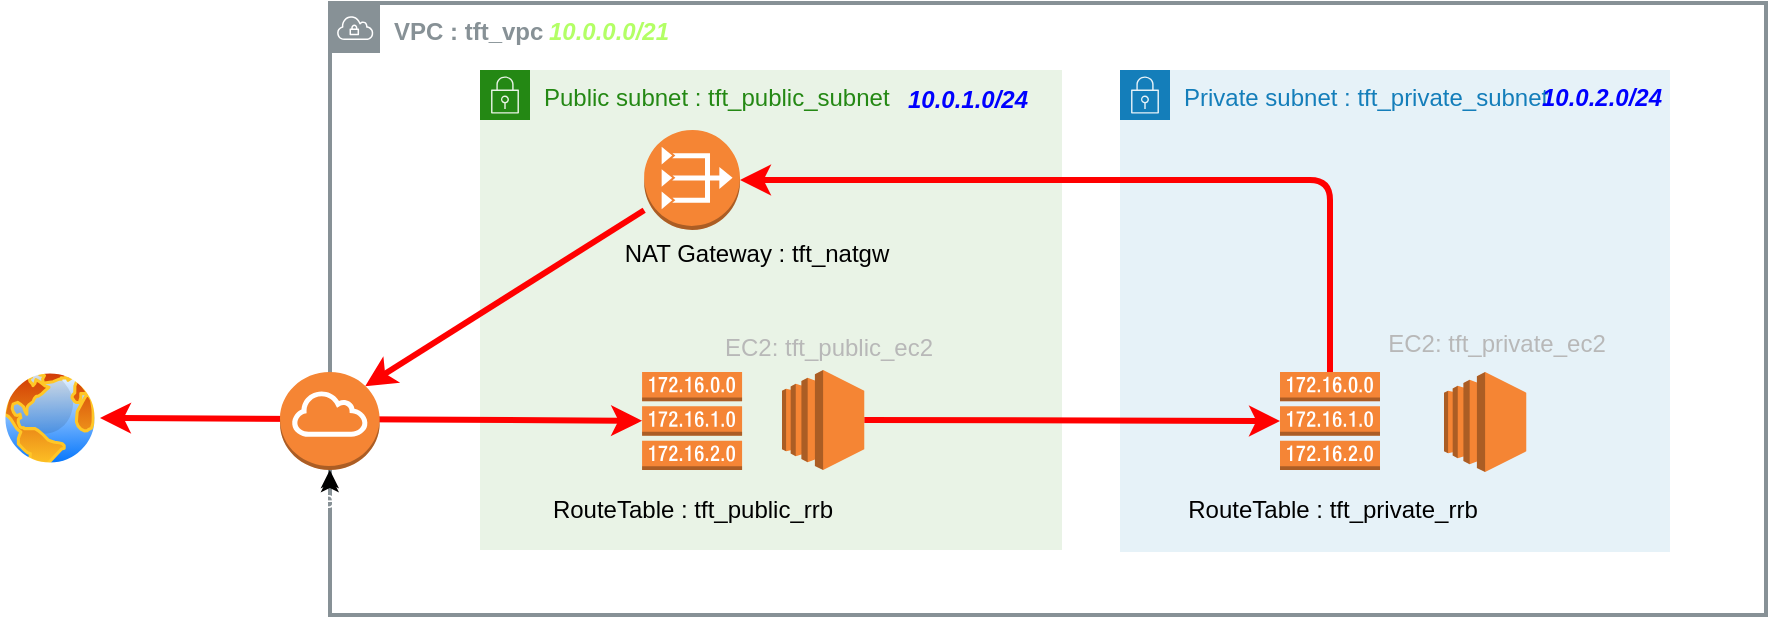 <mxfile>
    <diagram id="El6okW_Y93sLcsTbzPYq" name="ページ1">
        <mxGraphModel dx="1314" dy="436" grid="0" gridSize="10" guides="1" tooltips="1" connect="1" arrows="1" fold="1" page="0" pageScale="1" pageWidth="827" pageHeight="1169" math="0" shadow="0">
            <root>
                <mxCell id="0"/>
                <mxCell id="1" parent="0"/>
                <mxCell id="43" value="&lt;font&gt;EC2: cftPublicEc2&lt;/font&gt;" style="text;html=1;align=center;verticalAlign=middle;resizable=0;points=[];autosize=1;strokeColor=none;fillColor=none;fontColor=#B8B8B8;" parent="1" vertex="1">
                    <mxGeometry x="247" y="216" width="114" height="26" as="geometry"/>
                </mxCell>
                <mxCell id="45" value="" style="aspect=fixed;perimeter=ellipsePerimeter;html=1;align=center;shadow=0;dashed=0;spacingTop=3;image;image=img/lib/active_directory/internet_globe.svg;fontColor=#B8B8B8;" parent="1" vertex="1">
                    <mxGeometry x="-120" y="229" width="50" height="50" as="geometry"/>
                </mxCell>
                <mxCell id="47" value="&lt;i&gt;&lt;b&gt;&lt;font color=&quot;#b3ff66&quot;&gt;10.0.0.0/21&lt;/font&gt;&lt;/b&gt;&lt;/i&gt;" style="text;html=1;align=center;verticalAlign=middle;resizable=0;points=[];autosize=1;strokeColor=none;fillColor=none;fontColor=#B8B8B8;" parent="1" vertex="1">
                    <mxGeometry x="145" y="48" width="78" height="26" as="geometry"/>
                </mxCell>
                <mxCell id="12" value="名称未設定レイヤ" parent="0"/>
                <mxCell id="2" value="VPC : tft_vpc" style="sketch=0;outlineConnect=0;gradientColor=none;html=1;whiteSpace=wrap;fontSize=12;fontStyle=1;shape=mxgraph.aws4.group;grIcon=mxgraph.aws4.group_vpc;strokeColor=#879196;fillColor=none;verticalAlign=top;align=left;spacingLeft=30;fontColor=#879196;dashed=0;strokeWidth=2;" parent="12" vertex="1">
                    <mxGeometry x="45" y="46.5" width="718" height="306" as="geometry"/>
                </mxCell>
                <mxCell id="13" value="Private subnet : tft_private_subnet" style="points=[[0,0],[0.25,0],[0.5,0],[0.75,0],[1,0],[1,0.25],[1,0.5],[1,0.75],[1,1],[0.75,1],[0.5,1],[0.25,1],[0,1],[0,0.75],[0,0.5],[0,0.25]];outlineConnect=0;gradientColor=none;html=1;whiteSpace=wrap;fontSize=12;fontStyle=0;container=0;pointerEvents=0;collapsible=0;recursiveResize=0;shape=mxgraph.aws4.group;grIcon=mxgraph.aws4.group_security_group;grStroke=0;strokeColor=#147EBA;fillColor=#E6F2F8;verticalAlign=top;align=left;spacingLeft=30;fontColor=#147EBA;dashed=0;" parent="12" vertex="1">
                    <mxGeometry x="440" y="80" width="275" height="241" as="geometry"/>
                </mxCell>
                <mxCell id="14" value="Public subnet : tft_public_subnet" style="points=[[0,0],[0.25,0],[0.5,0],[0.75,0],[1,0],[1,0.25],[1,0.5],[1,0.75],[1,1],[0.75,1],[0.5,1],[0.25,1],[0,1],[0,0.75],[0,0.5],[0,0.25]];outlineConnect=0;gradientColor=none;html=1;whiteSpace=wrap;fontSize=12;fontStyle=0;container=0;pointerEvents=0;collapsible=0;recursiveResize=0;shape=mxgraph.aws4.group;grIcon=mxgraph.aws4.group_security_group;grStroke=0;strokeColor=#248814;fillColor=#E9F3E6;verticalAlign=top;align=left;spacingLeft=30;fontColor=#248814;dashed=0;" parent="12" vertex="1">
                    <mxGeometry x="120" y="80" width="291" height="240" as="geometry"/>
                </mxCell>
                <mxCell id="46" value="" style="edgeStyle=none;html=1;fontColor=#B8B8B8;startArrow=classic;startFill=1;" parent="12" source="15" target="24" edge="1">
                    <mxGeometry relative="1" as="geometry"/>
                </mxCell>
                <mxCell id="24" value="&lt;font color=&quot;#ffffff&quot;&gt;Internet Gateway : tft_igw&lt;/font&gt;" style="text;html=1;align=center;verticalAlign=middle;resizable=0;points=[];autosize=1;strokeColor=none;fillColor=none;" parent="12" vertex="1">
                    <mxGeometry x="-32.09" y="282" width="154" height="26" as="geometry"/>
                </mxCell>
                <mxCell id="26" style="html=1;entryX=1;entryY=0.5;entryDx=0;entryDy=0;fontColor=#FFFFFF;strokeColor=#FF0000;strokeWidth=3;startArrow=classic;startFill=1;" parent="12" source="16" target="45" edge="1">
                    <mxGeometry relative="1" as="geometry"/>
                </mxCell>
                <mxCell id="27" style="edgeStyle=orthogonalEdgeStyle;html=1;fontColor=#FF0000;fontSize=13;fillColor=#a20025;strokeColor=#FF0000;strokeWidth=3;" parent="12" source="18" target="19" edge="1">
                    <mxGeometry relative="1" as="geometry">
                        <Array as="points">
                            <mxPoint x="545" y="135"/>
                        </Array>
                    </mxGeometry>
                </mxCell>
                <mxCell id="28" style="html=1;strokeColor=#FF0000;strokeWidth=3;fontSize=13;fontColor=#FF0000;entryX=0.855;entryY=0.145;entryDx=0;entryDy=0;entryPerimeter=0;" parent="12" source="19" target="15" edge="1">
                    <mxGeometry relative="1" as="geometry"/>
                </mxCell>
                <mxCell id="15" value="" style="outlineConnect=0;dashed=0;verticalLabelPosition=bottom;verticalAlign=top;align=center;html=1;shape=mxgraph.aws3.internet_gateway;fillColor=#F58534;gradientColor=none;" parent="12" vertex="1">
                    <mxGeometry x="20" y="231" width="49.83" height="49" as="geometry"/>
                </mxCell>
                <mxCell id="60" value="" style="endArrow=classic;html=1;strokeColor=#FF0000;strokeWidth=3;fontColor=#0000FF;entryX=0;entryY=0.5;entryDx=0;entryDy=0;entryPerimeter=0;exitX=1;exitY=0.5;exitDx=0;exitDy=0;exitPerimeter=0;" parent="12" source="32" target="18" edge="1">
                    <mxGeometry width="50" height="50" relative="1" as="geometry">
                        <mxPoint x="266" y="241" as="sourcePoint"/>
                        <mxPoint x="316" y="191" as="targetPoint"/>
                    </mxGeometry>
                </mxCell>
                <mxCell id="16" value="" style="outlineConnect=0;dashed=0;verticalLabelPosition=bottom;verticalAlign=top;align=center;html=1;shape=mxgraph.aws3.route_table;fillColor=#F58536;gradientColor=none;" parent="12" vertex="1">
                    <mxGeometry x="201.04" y="231" width="50" height="49" as="geometry"/>
                </mxCell>
                <mxCell id="19" value="" style="outlineConnect=0;dashed=0;verticalLabelPosition=bottom;verticalAlign=top;align=center;html=1;shape=mxgraph.aws3.vpc_nat_gateway;fillColor=#F58534;gradientColor=none;" parent="12" vertex="1">
                    <mxGeometry x="202.08" y="110" width="47.92" height="50" as="geometry"/>
                </mxCell>
                <mxCell id="21" value="&lt;font color=&quot;#000000&quot;&gt;RouteTable : tft_public_rrb&lt;/font&gt;" style="text;html=1;align=center;verticalAlign=middle;resizable=0;points=[];autosize=1;strokeColor=none;fillColor=none;" parent="12" vertex="1">
                    <mxGeometry x="147.04" y="287" width="158" height="26" as="geometry"/>
                </mxCell>
                <mxCell id="32" value="" style="outlineConnect=0;dashed=0;verticalLabelPosition=bottom;verticalAlign=top;align=center;html=1;shape=mxgraph.aws3.ec2;fillColor=#F58534;gradientColor=none;" parent="12" vertex="1">
                    <mxGeometry x="271" y="230" width="41.13" height="50" as="geometry"/>
                </mxCell>
                <mxCell id="34" value="&lt;font&gt;EC2: tft_public_ec2&lt;/font&gt;" style="text;html=1;align=center;verticalAlign=middle;resizable=0;points=[];autosize=1;strokeColor=none;fillColor=none;fontColor=#B8B8B8;" parent="12" vertex="1">
                    <mxGeometry x="233" y="206" width="122" height="26" as="geometry"/>
                </mxCell>
                <mxCell id="23" value="&lt;font color=&quot;#000000&quot;&gt;NAT Gateway : tft_natgw&lt;/font&gt;" style="text;html=1;align=center;verticalAlign=middle;resizable=0;points=[];autosize=1;strokeColor=none;fillColor=none;" parent="12" vertex="1">
                    <mxGeometry x="183" y="159" width="150" height="26" as="geometry"/>
                </mxCell>
                <mxCell id="49" value="&lt;b&gt;10.0.1.0/24&lt;/b&gt;" style="text;html=1;strokeColor=none;fillColor=none;align=center;verticalAlign=middle;whiteSpace=wrap;rounded=0;fontColor=#0000FF;fontStyle=2" parent="12" vertex="1">
                    <mxGeometry x="334" y="80" width="60" height="30" as="geometry"/>
                </mxCell>
                <mxCell id="18" value="" style="outlineConnect=0;dashed=0;verticalLabelPosition=bottom;verticalAlign=top;align=center;html=1;shape=mxgraph.aws3.route_table;fillColor=#F58536;gradientColor=none;" parent="12" vertex="1">
                    <mxGeometry x="520" y="231" width="50" height="49" as="geometry"/>
                </mxCell>
                <mxCell id="22" value="&lt;font color=&quot;#000000&quot;&gt;RouteTable : tft_private_rrb&lt;/font&gt;" style="text;html=1;align=center;verticalAlign=middle;resizable=0;points=[];autosize=1;strokeColor=none;fillColor=none;" parent="12" vertex="1">
                    <mxGeometry x="464" y="287" width="163" height="26" as="geometry"/>
                </mxCell>
                <mxCell id="42" value="" style="outlineConnect=0;dashed=0;verticalLabelPosition=bottom;verticalAlign=top;align=center;html=1;shape=mxgraph.aws3.ec2;fillColor=#F58534;gradientColor=none;" parent="12" vertex="1">
                    <mxGeometry x="602" y="231" width="41.13" height="50" as="geometry"/>
                </mxCell>
                <mxCell id="44" value="&lt;font&gt;EC2: tft_private_ec2&lt;/font&gt;" style="text;html=1;align=center;verticalAlign=middle;resizable=0;points=[];autosize=1;strokeColor=none;fillColor=none;fontColor=#B8B8B8;" parent="12" vertex="1">
                    <mxGeometry x="564" y="204" width="127" height="26" as="geometry"/>
                </mxCell>
                <mxCell id="51" value="&lt;i&gt;&lt;b&gt;10.0.2.0/24&lt;/b&gt;&lt;/i&gt;" style="text;html=1;strokeColor=none;fillColor=none;align=center;verticalAlign=middle;whiteSpace=wrap;rounded=0;fontColor=#0000FF;" parent="12" vertex="1">
                    <mxGeometry x="651" y="79" width="60" height="30" as="geometry"/>
                </mxCell>
            </root>
        </mxGraphModel>
    </diagram>
</mxfile>